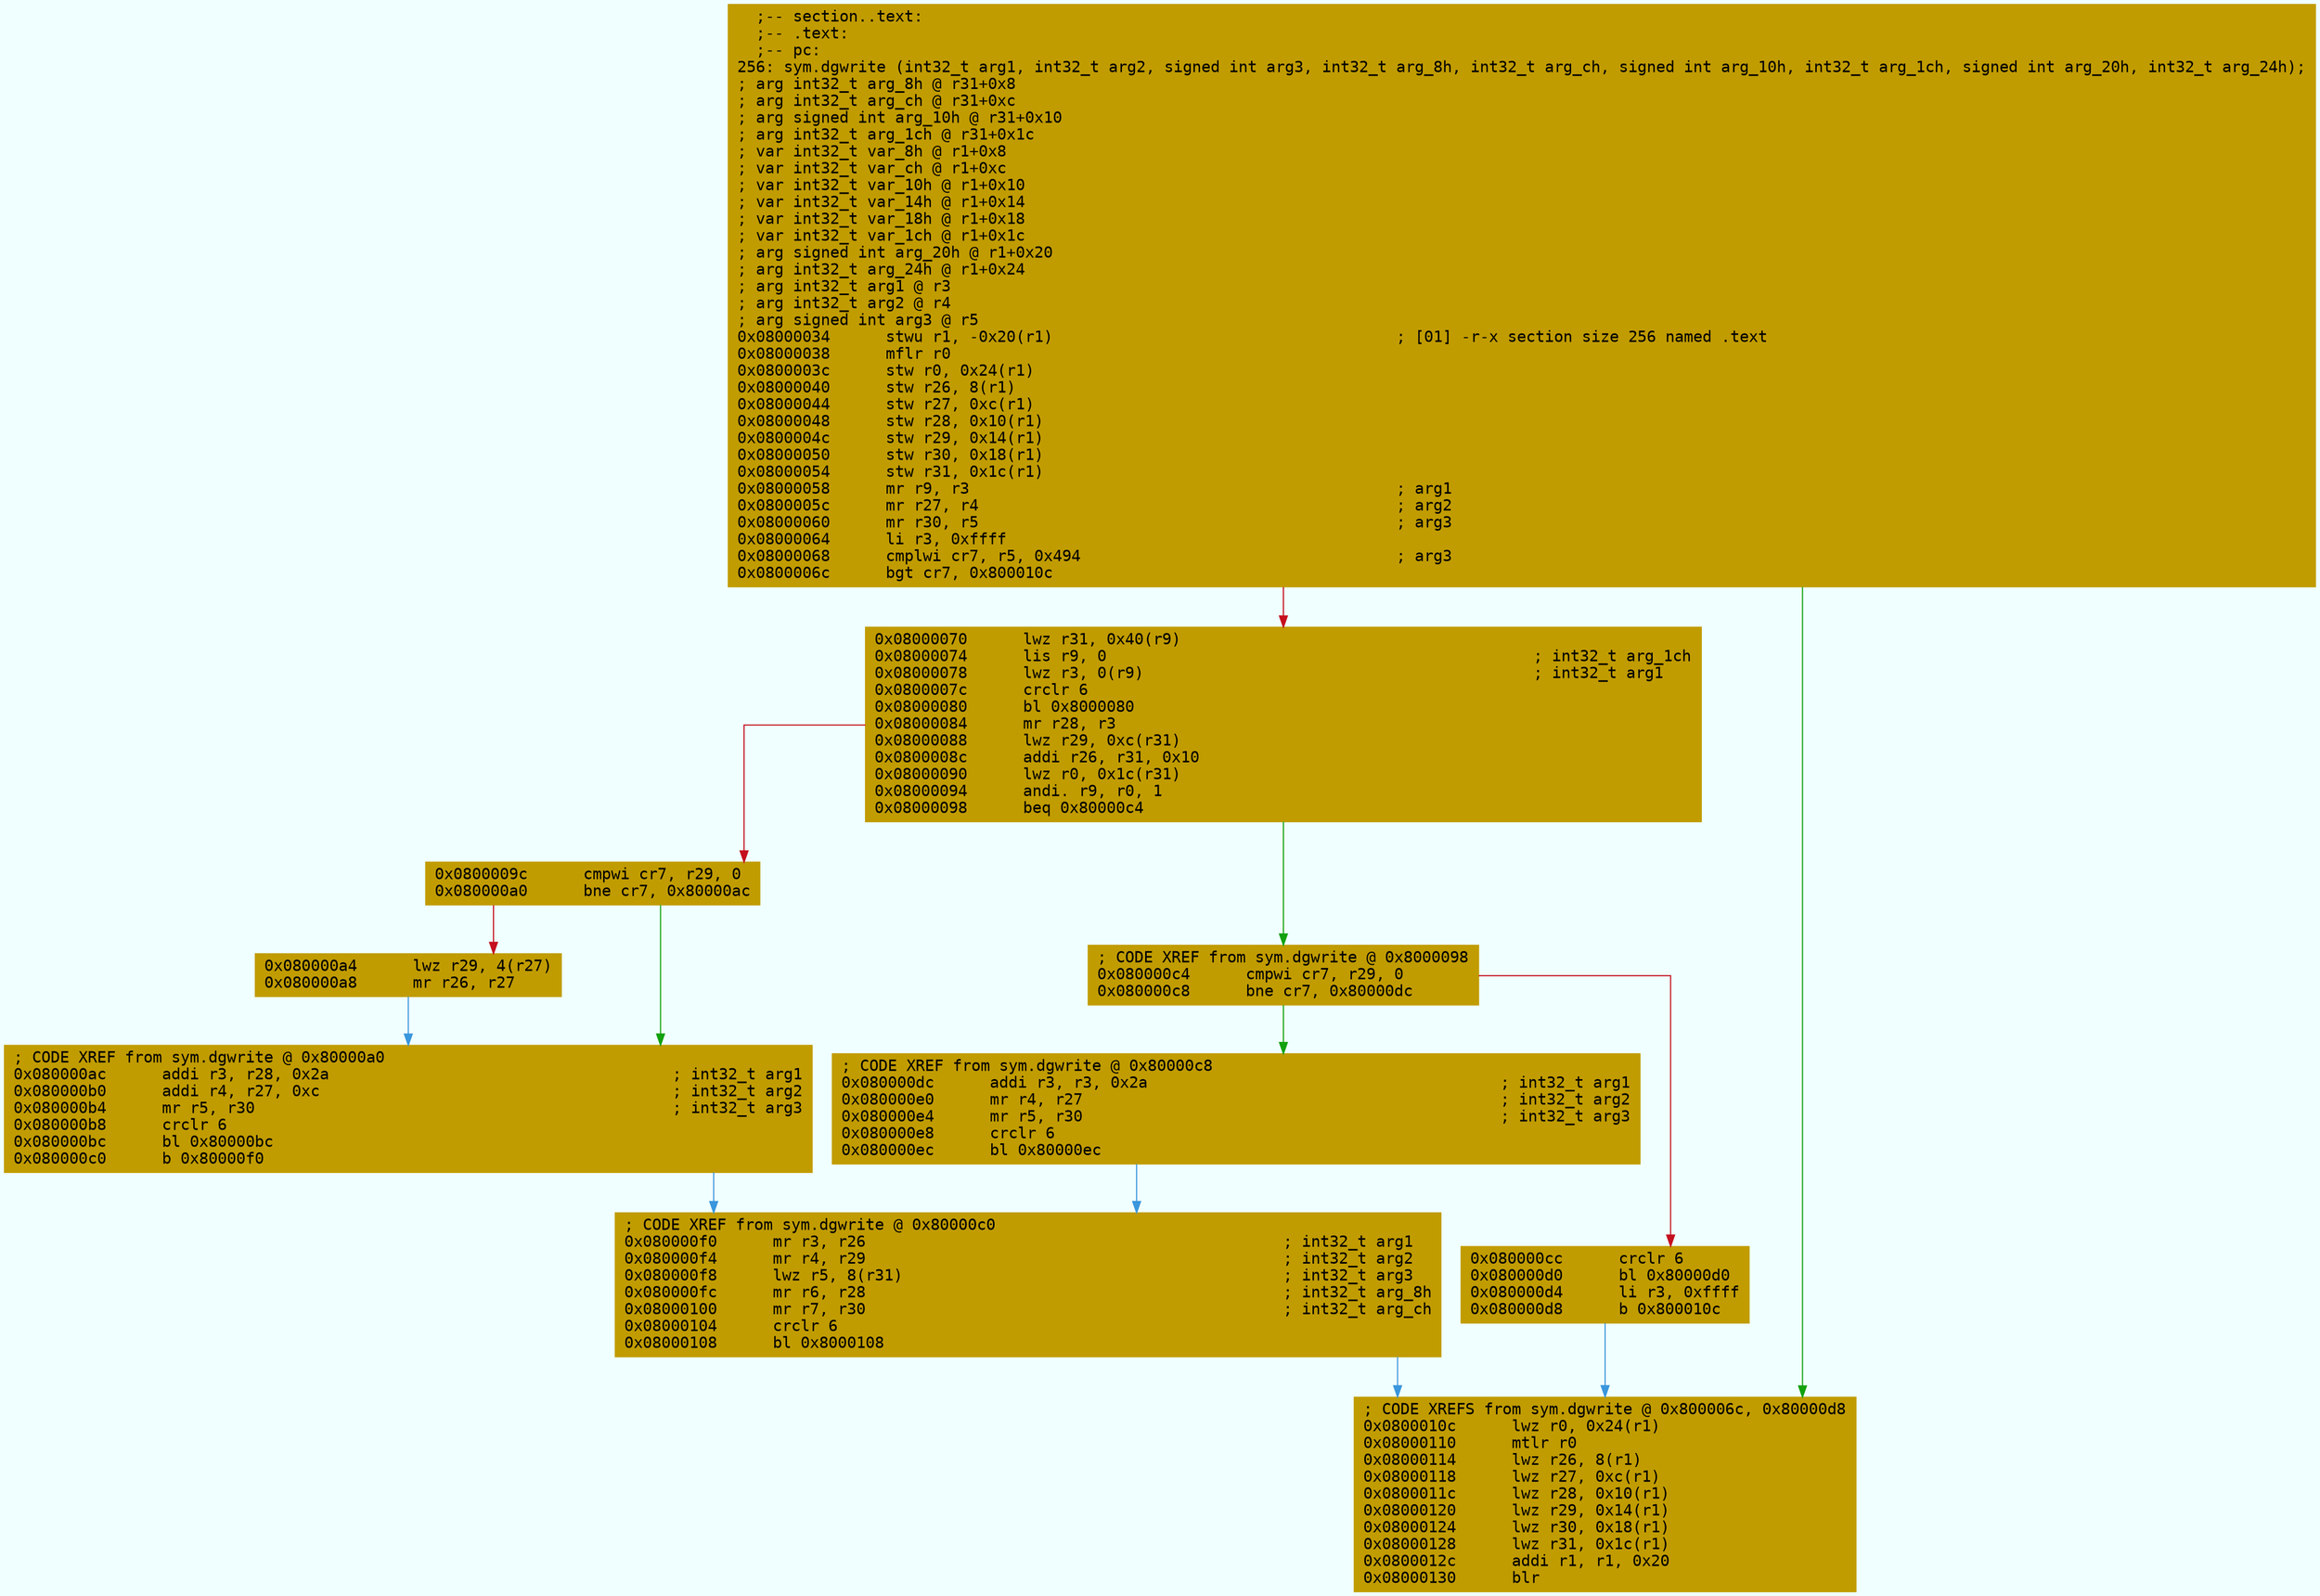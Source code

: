 digraph code {
	graph [bgcolor=azure fontsize=8 fontname="Courier" splines="ortho"];
	node [fillcolor=gray style=filled shape=box];
	edge [arrowhead="normal"];
	"0x08000034" [URL="sym.dgwrite/0x08000034", fillcolor="#c19c00",color="#c19c00", fontname="Courier",label="  ;-- section..text:\l  ;-- .text:\l  ;-- pc:\l256: sym.dgwrite (int32_t arg1, int32_t arg2, signed int arg3, int32_t arg_8h, int32_t arg_ch, signed int arg_10h, int32_t arg_1ch, signed int arg_20h, int32_t arg_24h);\l; arg int32_t arg_8h @ r31+0x8\l; arg int32_t arg_ch @ r31+0xc\l; arg signed int arg_10h @ r31+0x10\l; arg int32_t arg_1ch @ r31+0x1c\l; var int32_t var_8h @ r1+0x8\l; var int32_t var_ch @ r1+0xc\l; var int32_t var_10h @ r1+0x10\l; var int32_t var_14h @ r1+0x14\l; var int32_t var_18h @ r1+0x18\l; var int32_t var_1ch @ r1+0x1c\l; arg signed int arg_20h @ r1+0x20\l; arg int32_t arg_24h @ r1+0x24\l; arg int32_t arg1 @ r3\l; arg int32_t arg2 @ r4\l; arg signed int arg3 @ r5\l0x08000034      stwu r1, -0x20(r1)                                     ; [01] -r-x section size 256 named .text\l0x08000038      mflr r0\l0x0800003c      stw r0, 0x24(r1)\l0x08000040      stw r26, 8(r1)\l0x08000044      stw r27, 0xc(r1)\l0x08000048      stw r28, 0x10(r1)\l0x0800004c      stw r29, 0x14(r1)\l0x08000050      stw r30, 0x18(r1)\l0x08000054      stw r31, 0x1c(r1)\l0x08000058      mr r9, r3                                              ; arg1\l0x0800005c      mr r27, r4                                             ; arg2\l0x08000060      mr r30, r5                                             ; arg3\l0x08000064      li r3, 0xffff\l0x08000068      cmplwi cr7, r5, 0x494                                  ; arg3\l0x0800006c      bgt cr7, 0x800010c\l"]
	"0x08000070" [URL="sym.dgwrite/0x08000070", fillcolor="#c19c00",color="#c19c00", fontname="Courier",label="0x08000070      lwz r31, 0x40(r9)\l0x08000074      lis r9, 0                                              ; int32_t arg_1ch\l0x08000078      lwz r3, 0(r9)                                          ; int32_t arg1\l0x0800007c      crclr 6\l0x08000080      bl 0x8000080\l0x08000084      mr r28, r3\l0x08000088      lwz r29, 0xc(r31)\l0x0800008c      addi r26, r31, 0x10\l0x08000090      lwz r0, 0x1c(r31)\l0x08000094      andi. r9, r0, 1\l0x08000098      beq 0x80000c4\l"]
	"0x0800009c" [URL="sym.dgwrite/0x0800009c", fillcolor="#c19c00",color="#c19c00", fontname="Courier",label="0x0800009c      cmpwi cr7, r29, 0\l0x080000a0      bne cr7, 0x80000ac\l"]
	"0x080000a4" [URL="sym.dgwrite/0x080000a4", fillcolor="#c19c00",color="#c19c00", fontname="Courier",label="0x080000a4      lwz r29, 4(r27)\l0x080000a8      mr r26, r27\l"]
	"0x080000ac" [URL="sym.dgwrite/0x080000ac", fillcolor="#c19c00",color="#c19c00", fontname="Courier",label="; CODE XREF from sym.dgwrite @ 0x80000a0\l0x080000ac      addi r3, r28, 0x2a                                     ; int32_t arg1\l0x080000b0      addi r4, r27, 0xc                                      ; int32_t arg2\l0x080000b4      mr r5, r30                                             ; int32_t arg3\l0x080000b8      crclr 6\l0x080000bc      bl 0x80000bc\l0x080000c0      b 0x80000f0\l"]
	"0x080000c4" [URL="sym.dgwrite/0x080000c4", fillcolor="#c19c00",color="#c19c00", fontname="Courier",label="; CODE XREF from sym.dgwrite @ 0x8000098\l0x080000c4      cmpwi cr7, r29, 0\l0x080000c8      bne cr7, 0x80000dc\l"]
	"0x080000cc" [URL="sym.dgwrite/0x080000cc", fillcolor="#c19c00",color="#c19c00", fontname="Courier",label="0x080000cc      crclr 6\l0x080000d0      bl 0x80000d0\l0x080000d4      li r3, 0xffff\l0x080000d8      b 0x800010c\l"]
	"0x080000dc" [URL="sym.dgwrite/0x080000dc", fillcolor="#c19c00",color="#c19c00", fontname="Courier",label="; CODE XREF from sym.dgwrite @ 0x80000c8\l0x080000dc      addi r3, r3, 0x2a                                      ; int32_t arg1\l0x080000e0      mr r4, r27                                             ; int32_t arg2\l0x080000e4      mr r5, r30                                             ; int32_t arg3\l0x080000e8      crclr 6\l0x080000ec      bl 0x80000ec\l"]
	"0x080000f0" [URL="sym.dgwrite/0x080000f0", fillcolor="#c19c00",color="#c19c00", fontname="Courier",label="; CODE XREF from sym.dgwrite @ 0x80000c0\l0x080000f0      mr r3, r26                                             ; int32_t arg1\l0x080000f4      mr r4, r29                                             ; int32_t arg2\l0x080000f8      lwz r5, 8(r31)                                         ; int32_t arg3\l0x080000fc      mr r6, r28                                             ; int32_t arg_8h\l0x08000100      mr r7, r30                                             ; int32_t arg_ch\l0x08000104      crclr 6\l0x08000108      bl 0x8000108\l"]
	"0x0800010c" [URL="sym.dgwrite/0x0800010c", fillcolor="#c19c00",color="#c19c00", fontname="Courier",label="; CODE XREFS from sym.dgwrite @ 0x800006c, 0x80000d8\l0x0800010c      lwz r0, 0x24(r1)\l0x08000110      mtlr r0\l0x08000114      lwz r26, 8(r1)\l0x08000118      lwz r27, 0xc(r1)\l0x0800011c      lwz r28, 0x10(r1)\l0x08000120      lwz r29, 0x14(r1)\l0x08000124      lwz r30, 0x18(r1)\l0x08000128      lwz r31, 0x1c(r1)\l0x0800012c      addi r1, r1, 0x20\l0x08000130      blr\l"]
        "0x08000034" -> "0x0800010c" [color="#13a10e"];
        "0x08000034" -> "0x08000070" [color="#c50f1f"];
        "0x08000070" -> "0x080000c4" [color="#13a10e"];
        "0x08000070" -> "0x0800009c" [color="#c50f1f"];
        "0x0800009c" -> "0x080000ac" [color="#13a10e"];
        "0x0800009c" -> "0x080000a4" [color="#c50f1f"];
        "0x080000a4" -> "0x080000ac" [color="#3a96dd"];
        "0x080000ac" -> "0x080000f0" [color="#3a96dd"];
        "0x080000c4" -> "0x080000dc" [color="#13a10e"];
        "0x080000c4" -> "0x080000cc" [color="#c50f1f"];
        "0x080000cc" -> "0x0800010c" [color="#3a96dd"];
        "0x080000dc" -> "0x080000f0" [color="#3a96dd"];
        "0x080000f0" -> "0x0800010c" [color="#3a96dd"];
}
